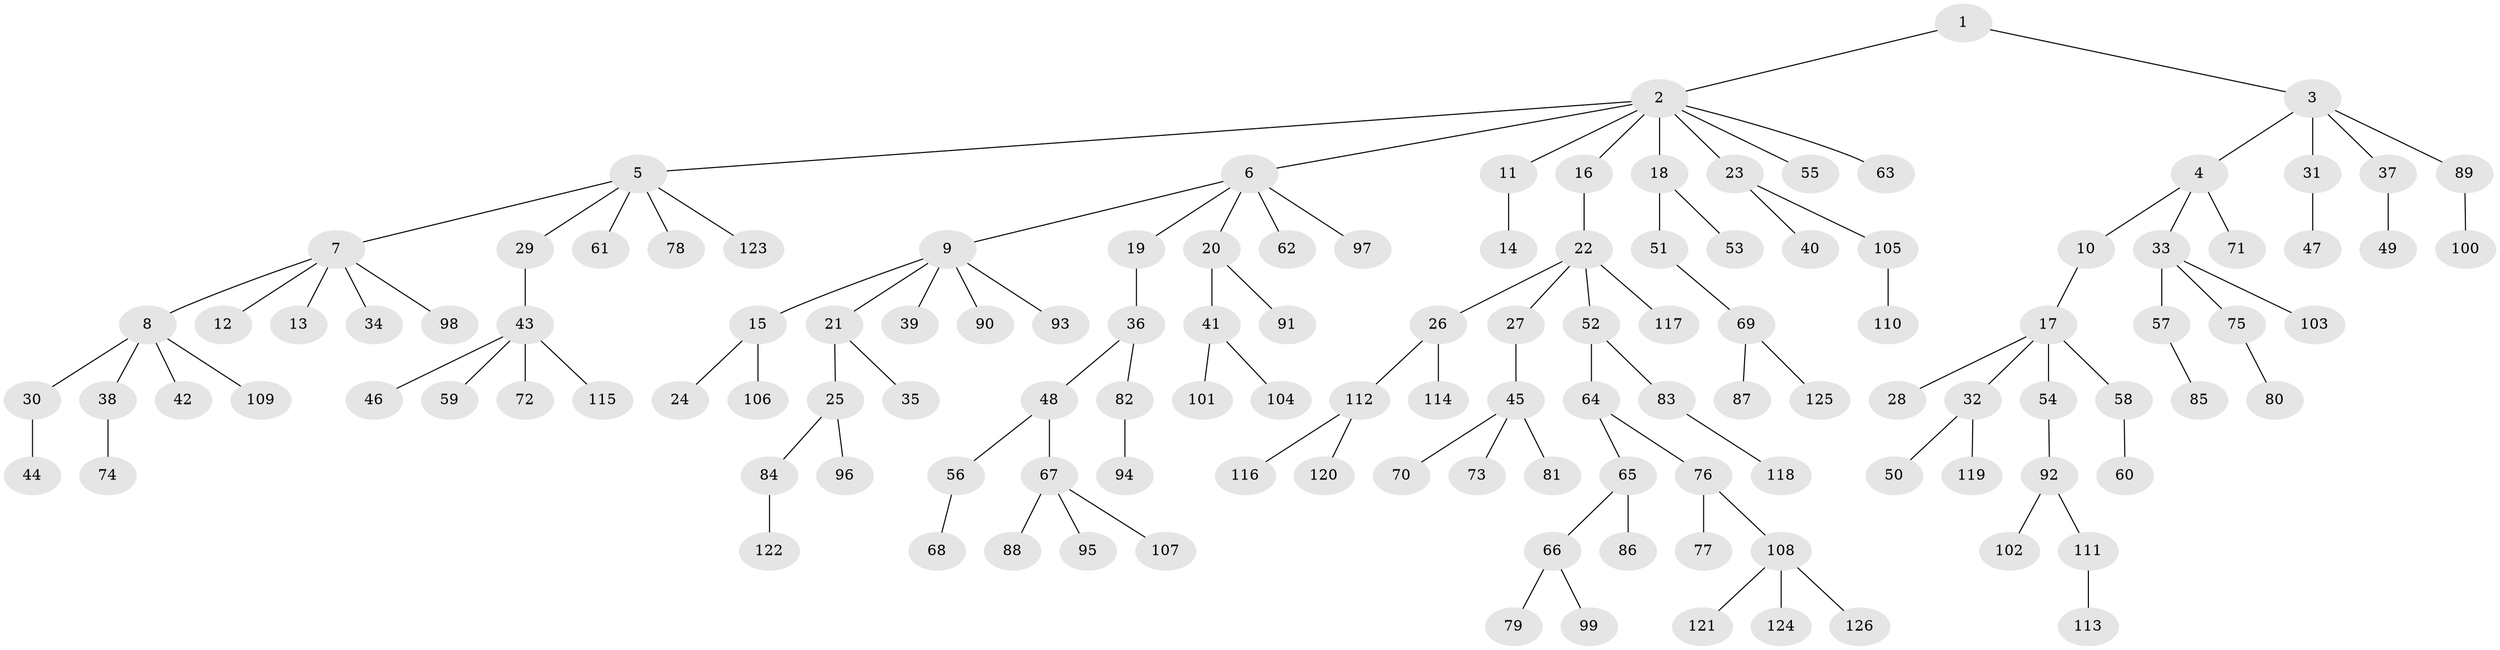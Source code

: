 // coarse degree distribution, {2: 0.15730337078651685, 13: 0.011235955056179775, 5: 0.0449438202247191, 4: 0.07865168539325842, 7: 0.011235955056179775, 1: 0.5955056179775281, 3: 0.10112359550561797}
// Generated by graph-tools (version 1.1) at 2025/52/02/27/25 19:52:10]
// undirected, 126 vertices, 125 edges
graph export_dot {
graph [start="1"]
  node [color=gray90,style=filled];
  1;
  2;
  3;
  4;
  5;
  6;
  7;
  8;
  9;
  10;
  11;
  12;
  13;
  14;
  15;
  16;
  17;
  18;
  19;
  20;
  21;
  22;
  23;
  24;
  25;
  26;
  27;
  28;
  29;
  30;
  31;
  32;
  33;
  34;
  35;
  36;
  37;
  38;
  39;
  40;
  41;
  42;
  43;
  44;
  45;
  46;
  47;
  48;
  49;
  50;
  51;
  52;
  53;
  54;
  55;
  56;
  57;
  58;
  59;
  60;
  61;
  62;
  63;
  64;
  65;
  66;
  67;
  68;
  69;
  70;
  71;
  72;
  73;
  74;
  75;
  76;
  77;
  78;
  79;
  80;
  81;
  82;
  83;
  84;
  85;
  86;
  87;
  88;
  89;
  90;
  91;
  92;
  93;
  94;
  95;
  96;
  97;
  98;
  99;
  100;
  101;
  102;
  103;
  104;
  105;
  106;
  107;
  108;
  109;
  110;
  111;
  112;
  113;
  114;
  115;
  116;
  117;
  118;
  119;
  120;
  121;
  122;
  123;
  124;
  125;
  126;
  1 -- 2;
  1 -- 3;
  2 -- 5;
  2 -- 6;
  2 -- 11;
  2 -- 16;
  2 -- 18;
  2 -- 23;
  2 -- 55;
  2 -- 63;
  3 -- 4;
  3 -- 31;
  3 -- 37;
  3 -- 89;
  4 -- 10;
  4 -- 33;
  4 -- 71;
  5 -- 7;
  5 -- 29;
  5 -- 61;
  5 -- 78;
  5 -- 123;
  6 -- 9;
  6 -- 19;
  6 -- 20;
  6 -- 62;
  6 -- 97;
  7 -- 8;
  7 -- 12;
  7 -- 13;
  7 -- 34;
  7 -- 98;
  8 -- 30;
  8 -- 38;
  8 -- 42;
  8 -- 109;
  9 -- 15;
  9 -- 21;
  9 -- 39;
  9 -- 90;
  9 -- 93;
  10 -- 17;
  11 -- 14;
  15 -- 24;
  15 -- 106;
  16 -- 22;
  17 -- 28;
  17 -- 32;
  17 -- 54;
  17 -- 58;
  18 -- 51;
  18 -- 53;
  19 -- 36;
  20 -- 41;
  20 -- 91;
  21 -- 25;
  21 -- 35;
  22 -- 26;
  22 -- 27;
  22 -- 52;
  22 -- 117;
  23 -- 40;
  23 -- 105;
  25 -- 84;
  25 -- 96;
  26 -- 112;
  26 -- 114;
  27 -- 45;
  29 -- 43;
  30 -- 44;
  31 -- 47;
  32 -- 50;
  32 -- 119;
  33 -- 57;
  33 -- 75;
  33 -- 103;
  36 -- 48;
  36 -- 82;
  37 -- 49;
  38 -- 74;
  41 -- 101;
  41 -- 104;
  43 -- 46;
  43 -- 59;
  43 -- 72;
  43 -- 115;
  45 -- 70;
  45 -- 73;
  45 -- 81;
  48 -- 56;
  48 -- 67;
  51 -- 69;
  52 -- 64;
  52 -- 83;
  54 -- 92;
  56 -- 68;
  57 -- 85;
  58 -- 60;
  64 -- 65;
  64 -- 76;
  65 -- 66;
  65 -- 86;
  66 -- 79;
  66 -- 99;
  67 -- 88;
  67 -- 95;
  67 -- 107;
  69 -- 87;
  69 -- 125;
  75 -- 80;
  76 -- 77;
  76 -- 108;
  82 -- 94;
  83 -- 118;
  84 -- 122;
  89 -- 100;
  92 -- 102;
  92 -- 111;
  105 -- 110;
  108 -- 121;
  108 -- 124;
  108 -- 126;
  111 -- 113;
  112 -- 116;
  112 -- 120;
}
